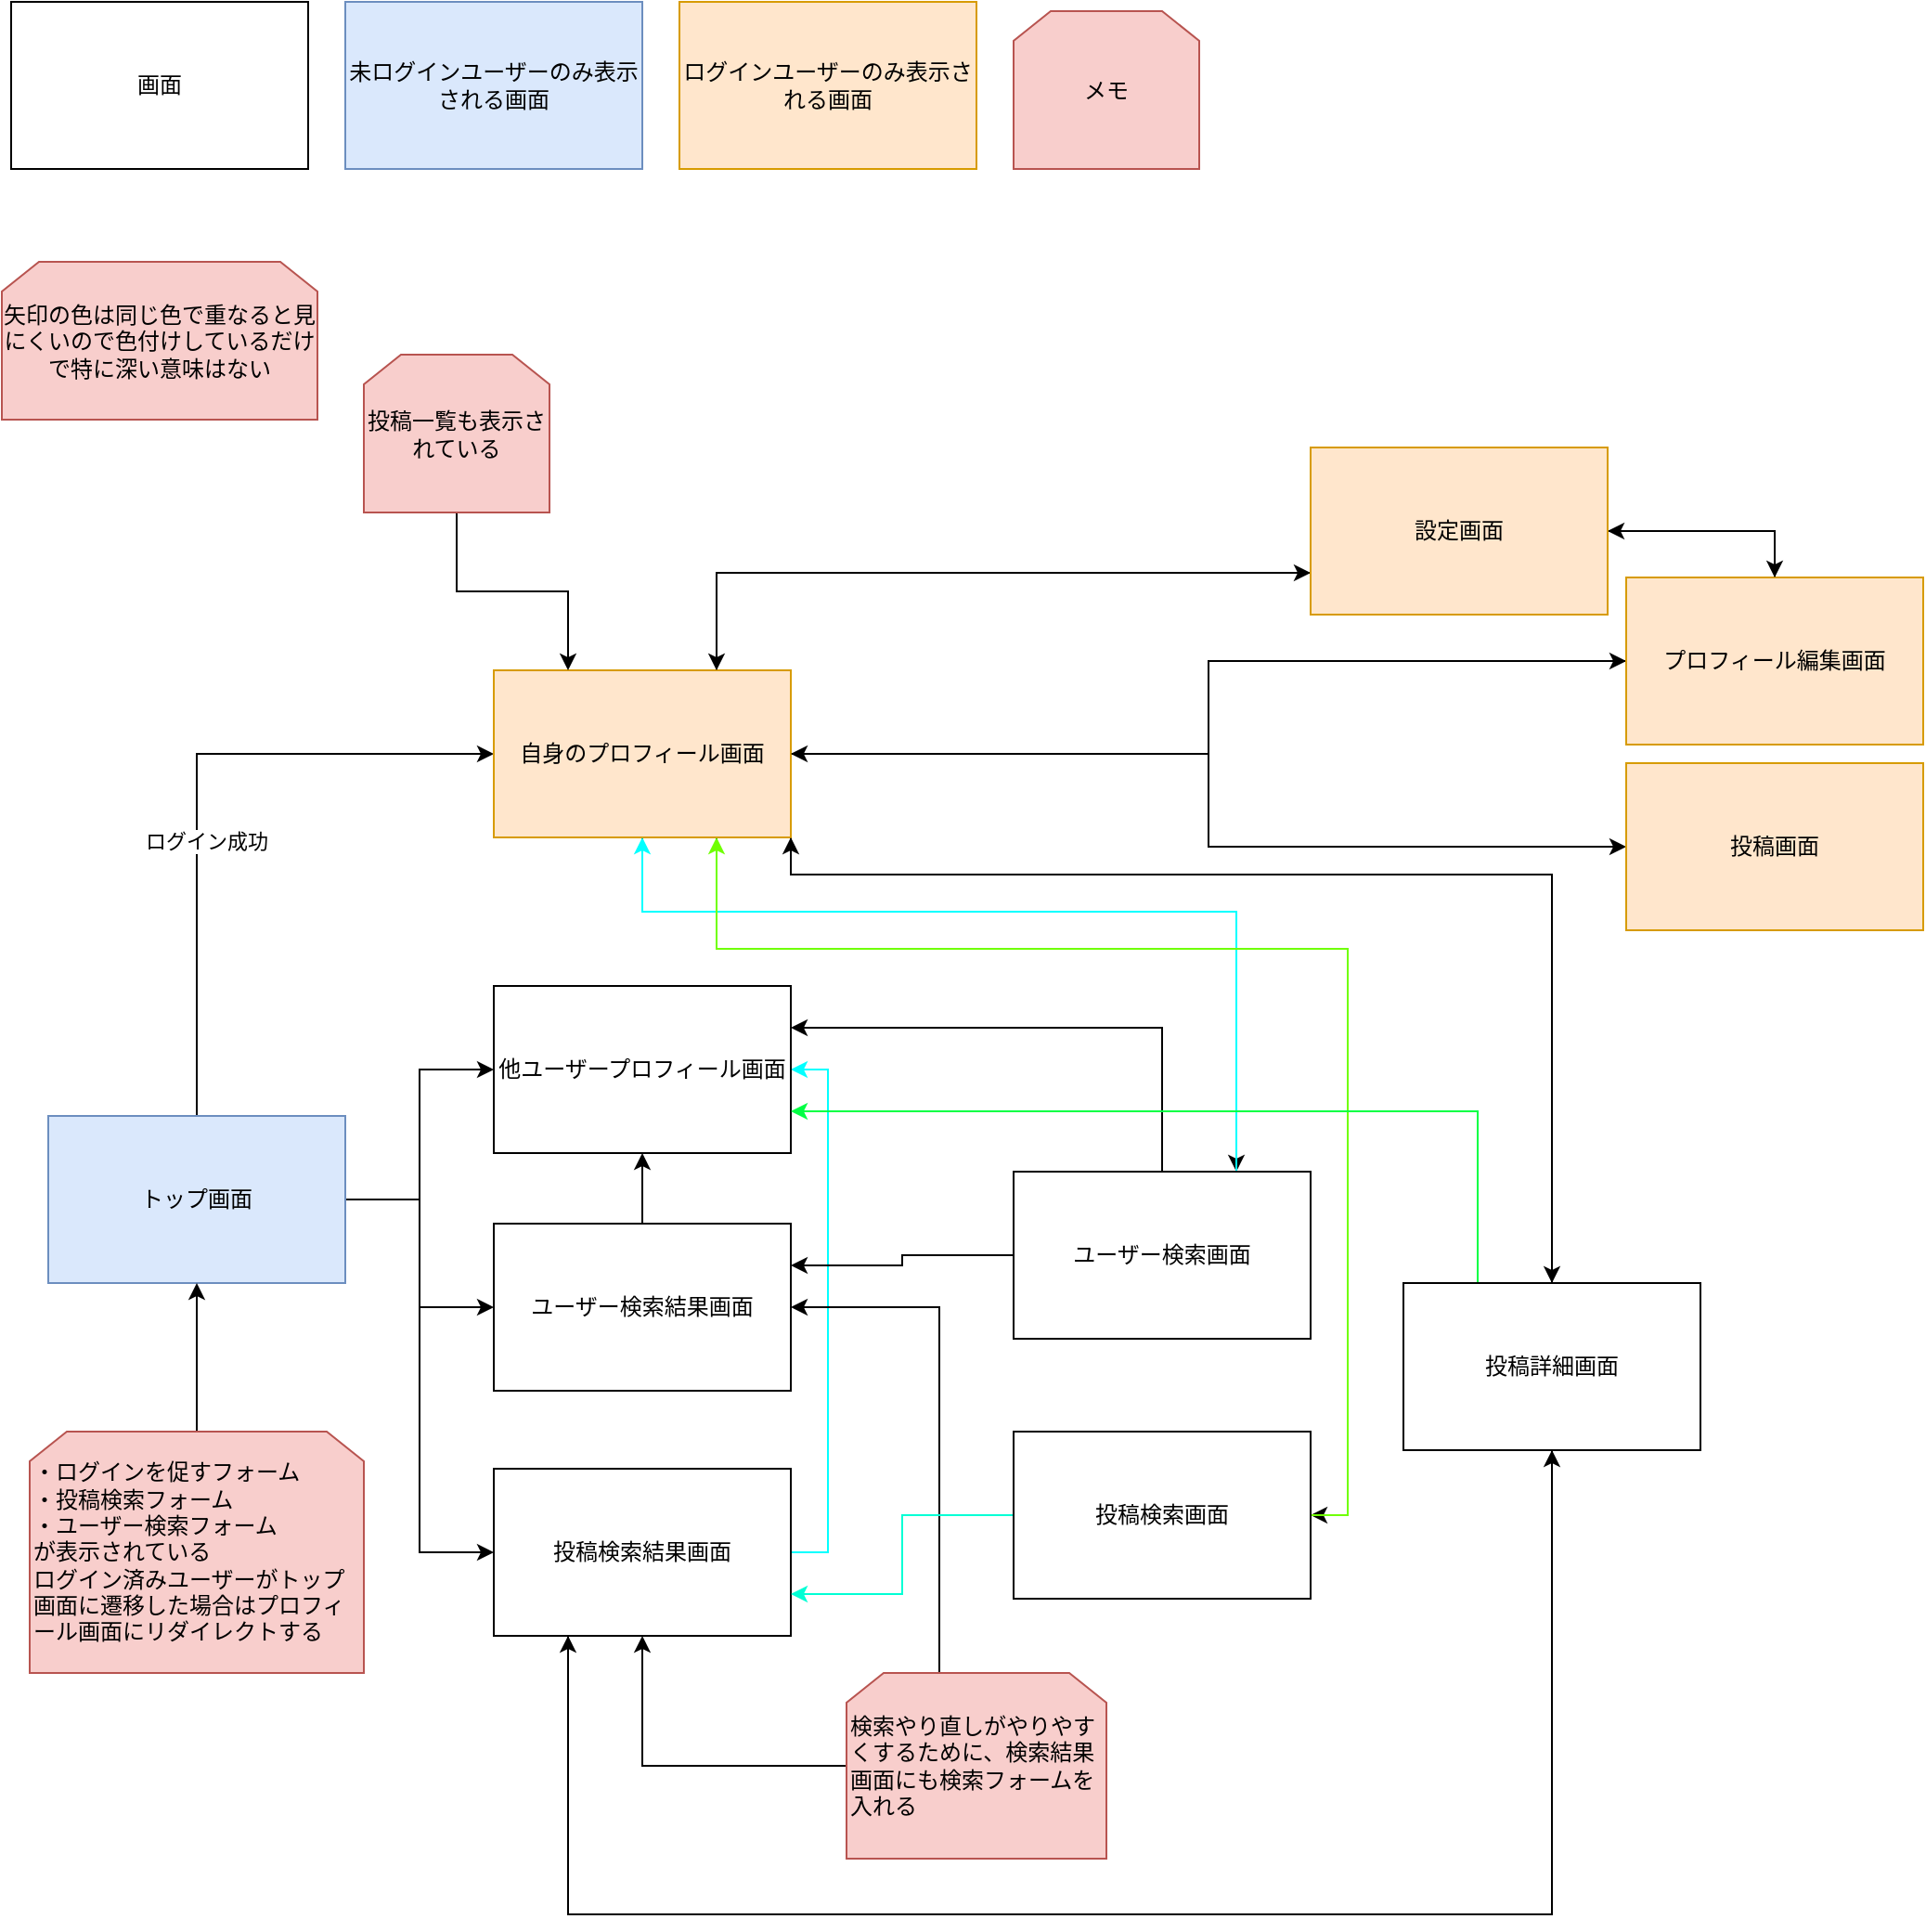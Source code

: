 <mxfile version="14.6.13" type="device"><diagram id="m4KRlE8BoRaxcEl51Xgc" name="Page-1"><mxGraphModel dx="2031" dy="1007" grid="1" gridSize="10" guides="1" tooltips="1" connect="1" arrows="1" fold="1" page="1" pageScale="1" pageWidth="1169" pageHeight="1654" math="0" shadow="0"><root><mxCell id="0"/><mxCell id="1" parent="0"/><mxCell id="jgdL9eGrATMXt2tYk4nu-1" value="画面" style="rounded=0;whiteSpace=wrap;html=1;" vertex="1" parent="1"><mxGeometry x="20" y="10" width="160" height="90" as="geometry"/></mxCell><mxCell id="jgdL9eGrATMXt2tYk4nu-2" value="未ログインユーザーのみ表示される画面" style="rounded=0;whiteSpace=wrap;html=1;fillColor=#dae8fc;strokeColor=#6c8ebf;" vertex="1" parent="1"><mxGeometry x="200" y="10" width="160" height="90" as="geometry"/></mxCell><mxCell id="jgdL9eGrATMXt2tYk4nu-3" value="ログインユーザーのみ表示される画面" style="rounded=0;whiteSpace=wrap;html=1;fillColor=#ffe6cc;strokeColor=#d79b00;" vertex="1" parent="1"><mxGeometry x="380" y="10" width="160" height="90" as="geometry"/></mxCell><mxCell id="jgdL9eGrATMXt2tYk4nu-4" value="メモ" style="shape=loopLimit;whiteSpace=wrap;html=1;fillColor=#f8cecc;strokeColor=#b85450;" vertex="1" parent="1"><mxGeometry x="560" y="15" width="100" height="85" as="geometry"/></mxCell><mxCell id="jgdL9eGrATMXt2tYk4nu-9" style="edgeStyle=orthogonalEdgeStyle;rounded=0;orthogonalLoop=1;jettySize=auto;html=1;entryX=0;entryY=0.5;entryDx=0;entryDy=0;exitX=0.5;exitY=0;exitDx=0;exitDy=0;" edge="1" parent="1" source="jgdL9eGrATMXt2tYk4nu-5" target="jgdL9eGrATMXt2tYk4nu-8"><mxGeometry relative="1" as="geometry"/></mxCell><mxCell id="jgdL9eGrATMXt2tYk4nu-10" value="ログイン成功" style="edgeLabel;html=1;align=center;verticalAlign=middle;resizable=0;points=[];" vertex="1" connectable="0" parent="jgdL9eGrATMXt2tYk4nu-9"><mxGeometry x="-0.166" y="-5" relative="1" as="geometry"><mxPoint as="offset"/></mxGeometry></mxCell><mxCell id="jgdL9eGrATMXt2tYk4nu-14" style="edgeStyle=orthogonalEdgeStyle;rounded=0;orthogonalLoop=1;jettySize=auto;html=1;entryX=0;entryY=0.5;entryDx=0;entryDy=0;exitX=1;exitY=0.5;exitDx=0;exitDy=0;" edge="1" parent="1" source="jgdL9eGrATMXt2tYk4nu-5" target="jgdL9eGrATMXt2tYk4nu-13"><mxGeometry relative="1" as="geometry"/></mxCell><mxCell id="jgdL9eGrATMXt2tYk4nu-15" style="edgeStyle=orthogonalEdgeStyle;rounded=0;orthogonalLoop=1;jettySize=auto;html=1;entryX=0;entryY=0.5;entryDx=0;entryDy=0;" edge="1" parent="1" source="jgdL9eGrATMXt2tYk4nu-5" target="jgdL9eGrATMXt2tYk4nu-11"><mxGeometry relative="1" as="geometry"/></mxCell><mxCell id="jgdL9eGrATMXt2tYk4nu-16" style="edgeStyle=orthogonalEdgeStyle;rounded=0;orthogonalLoop=1;jettySize=auto;html=1;entryX=0;entryY=0.5;entryDx=0;entryDy=0;" edge="1" parent="1" source="jgdL9eGrATMXt2tYk4nu-5" target="jgdL9eGrATMXt2tYk4nu-12"><mxGeometry relative="1" as="geometry"/></mxCell><mxCell id="jgdL9eGrATMXt2tYk4nu-5" value="トップ画面" style="rounded=0;whiteSpace=wrap;html=1;fillColor=#dae8fc;strokeColor=#6c8ebf;" vertex="1" parent="1"><mxGeometry x="40" y="610" width="160" height="90" as="geometry"/></mxCell><mxCell id="jgdL9eGrATMXt2tYk4nu-7" style="edgeStyle=orthogonalEdgeStyle;rounded=0;orthogonalLoop=1;jettySize=auto;html=1;entryX=0.5;entryY=1;entryDx=0;entryDy=0;" edge="1" parent="1" source="jgdL9eGrATMXt2tYk4nu-6" target="jgdL9eGrATMXt2tYk4nu-5"><mxGeometry relative="1" as="geometry"/></mxCell><mxCell id="jgdL9eGrATMXt2tYk4nu-6" value="・ログインを促すフォーム&lt;br&gt;・投稿検索フォーム&lt;br&gt;・ユーザー検索フォーム&lt;br&gt;が表示されている&lt;br&gt;ログイン済みユーザーがトップ画面に遷移した場合はプロフィール画面にリダイレクトする" style="shape=loopLimit;whiteSpace=wrap;html=1;fillColor=#f8cecc;strokeColor=#b85450;align=left;" vertex="1" parent="1"><mxGeometry x="30" y="780" width="180" height="130" as="geometry"/></mxCell><mxCell id="jgdL9eGrATMXt2tYk4nu-20" style="edgeStyle=orthogonalEdgeStyle;rounded=0;orthogonalLoop=1;jettySize=auto;html=1;entryX=0;entryY=0.5;entryDx=0;entryDy=0;" edge="1" parent="1" source="jgdL9eGrATMXt2tYk4nu-8" target="jgdL9eGrATMXt2tYk4nu-19"><mxGeometry relative="1" as="geometry"/></mxCell><mxCell id="jgdL9eGrATMXt2tYk4nu-26" style="edgeStyle=orthogonalEdgeStyle;rounded=0;orthogonalLoop=1;jettySize=auto;html=1;entryX=0;entryY=0.5;entryDx=0;entryDy=0;" edge="1" parent="1" source="jgdL9eGrATMXt2tYk4nu-8" target="jgdL9eGrATMXt2tYk4nu-25"><mxGeometry relative="1" as="geometry"/></mxCell><mxCell id="jgdL9eGrATMXt2tYk4nu-36" style="edgeStyle=orthogonalEdgeStyle;rounded=0;orthogonalLoop=1;jettySize=auto;html=1;entryX=0.75;entryY=0;entryDx=0;entryDy=0;" edge="1" parent="1" source="jgdL9eGrATMXt2tYk4nu-8" target="jgdL9eGrATMXt2tYk4nu-27"><mxGeometry relative="1" as="geometry"><Array as="points"><mxPoint x="360" y="500"/><mxPoint x="680" y="500"/></Array></mxGeometry></mxCell><mxCell id="jgdL9eGrATMXt2tYk4nu-38" style="edgeStyle=orthogonalEdgeStyle;rounded=0;orthogonalLoop=1;jettySize=auto;html=1;exitX=0.75;exitY=1;exitDx=0;exitDy=0;entryX=1;entryY=0.5;entryDx=0;entryDy=0;" edge="1" parent="1" source="jgdL9eGrATMXt2tYk4nu-8" target="jgdL9eGrATMXt2tYk4nu-28"><mxGeometry relative="1" as="geometry"><Array as="points"><mxPoint x="400" y="520"/><mxPoint x="740" y="520"/><mxPoint x="740" y="825"/></Array></mxGeometry></mxCell><mxCell id="jgdL9eGrATMXt2tYk4nu-41" style="edgeStyle=orthogonalEdgeStyle;rounded=0;orthogonalLoop=1;jettySize=auto;html=1;exitX=1;exitY=1;exitDx=0;exitDy=0;" edge="1" parent="1" source="jgdL9eGrATMXt2tYk4nu-8" target="jgdL9eGrATMXt2tYk4nu-40"><mxGeometry relative="1" as="geometry"><Array as="points"><mxPoint x="440" y="480"/><mxPoint x="850" y="480"/></Array></mxGeometry></mxCell><mxCell id="jgdL9eGrATMXt2tYk4nu-47" style="edgeStyle=orthogonalEdgeStyle;rounded=0;orthogonalLoop=1;jettySize=auto;html=1;exitX=0.75;exitY=0;exitDx=0;exitDy=0;entryX=0;entryY=0.75;entryDx=0;entryDy=0;" edge="1" parent="1" source="jgdL9eGrATMXt2tYk4nu-8" target="jgdL9eGrATMXt2tYk4nu-46"><mxGeometry relative="1" as="geometry"/></mxCell><mxCell id="jgdL9eGrATMXt2tYk4nu-8" value="自身のプロフィール画面" style="rounded=0;whiteSpace=wrap;html=1;fillColor=#ffe6cc;strokeColor=#d79b00;" vertex="1" parent="1"><mxGeometry x="280" y="370" width="160" height="90" as="geometry"/></mxCell><mxCell id="jgdL9eGrATMXt2tYk4nu-17" style="edgeStyle=orthogonalEdgeStyle;rounded=0;orthogonalLoop=1;jettySize=auto;html=1;entryX=0.5;entryY=1;entryDx=0;entryDy=0;" edge="1" parent="1" source="jgdL9eGrATMXt2tYk4nu-11" target="jgdL9eGrATMXt2tYk4nu-13"><mxGeometry relative="1" as="geometry"/></mxCell><mxCell id="jgdL9eGrATMXt2tYk4nu-11" value="ユーザー検索結果画面" style="rounded=0;whiteSpace=wrap;html=1;" vertex="1" parent="1"><mxGeometry x="280" y="668" width="160" height="90" as="geometry"/></mxCell><mxCell id="jgdL9eGrATMXt2tYk4nu-18" style="edgeStyle=orthogonalEdgeStyle;rounded=0;orthogonalLoop=1;jettySize=auto;html=1;entryX=1;entryY=0.5;entryDx=0;entryDy=0;strokeColor=#03FFFF;" edge="1" parent="1" source="jgdL9eGrATMXt2tYk4nu-12" target="jgdL9eGrATMXt2tYk4nu-13"><mxGeometry relative="1" as="geometry"><Array as="points"><mxPoint x="460" y="845.0"/><mxPoint x="460" y="585"/></Array></mxGeometry></mxCell><mxCell id="jgdL9eGrATMXt2tYk4nu-43" style="edgeStyle=orthogonalEdgeStyle;rounded=0;orthogonalLoop=1;jettySize=auto;html=1;exitX=0.25;exitY=1;exitDx=0;exitDy=0;" edge="1" parent="1" source="jgdL9eGrATMXt2tYk4nu-12" target="jgdL9eGrATMXt2tYk4nu-40"><mxGeometry relative="1" as="geometry"><Array as="points"><mxPoint x="320" y="1040"/><mxPoint x="850" y="1040"/></Array></mxGeometry></mxCell><mxCell id="jgdL9eGrATMXt2tYk4nu-12" value="投稿検索結果画面" style="rounded=0;whiteSpace=wrap;html=1;" vertex="1" parent="1"><mxGeometry x="280" y="800" width="160" height="90" as="geometry"/></mxCell><mxCell id="jgdL9eGrATMXt2tYk4nu-13" value="他ユーザープロフィール画面" style="rounded=0;whiteSpace=wrap;html=1;" vertex="1" parent="1"><mxGeometry x="280" y="540" width="160" height="90" as="geometry"/></mxCell><mxCell id="jgdL9eGrATMXt2tYk4nu-21" style="edgeStyle=orthogonalEdgeStyle;rounded=0;orthogonalLoop=1;jettySize=auto;html=1;entryX=1;entryY=0.5;entryDx=0;entryDy=0;" edge="1" parent="1" source="jgdL9eGrATMXt2tYk4nu-19" target="jgdL9eGrATMXt2tYk4nu-8"><mxGeometry relative="1" as="geometry"/></mxCell><mxCell id="jgdL9eGrATMXt2tYk4nu-52" style="edgeStyle=orthogonalEdgeStyle;rounded=0;orthogonalLoop=1;jettySize=auto;html=1;exitX=0.5;exitY=0;exitDx=0;exitDy=0;entryX=1;entryY=0.5;entryDx=0;entryDy=0;" edge="1" parent="1" source="jgdL9eGrATMXt2tYk4nu-19" target="jgdL9eGrATMXt2tYk4nu-46"><mxGeometry relative="1" as="geometry"><mxPoint x="900.0" y="290" as="targetPoint"/></mxGeometry></mxCell><mxCell id="jgdL9eGrATMXt2tYk4nu-19" value="プロフィール編集画面" style="rounded=0;whiteSpace=wrap;html=1;fillColor=#ffe6cc;strokeColor=#d79b00;" vertex="1" parent="1"><mxGeometry x="890" y="320" width="160" height="90" as="geometry"/></mxCell><mxCell id="jgdL9eGrATMXt2tYk4nu-23" style="edgeStyle=orthogonalEdgeStyle;rounded=0;orthogonalLoop=1;jettySize=auto;html=1;entryX=1;entryY=0.5;entryDx=0;entryDy=0;" edge="1" parent="1" source="jgdL9eGrATMXt2tYk4nu-22" target="jgdL9eGrATMXt2tYk4nu-11"><mxGeometry relative="1" as="geometry"><Array as="points"><mxPoint x="520" y="713"/></Array></mxGeometry></mxCell><mxCell id="jgdL9eGrATMXt2tYk4nu-24" style="edgeStyle=orthogonalEdgeStyle;rounded=0;orthogonalLoop=1;jettySize=auto;html=1;entryX=0.5;entryY=1;entryDx=0;entryDy=0;" edge="1" parent="1" source="jgdL9eGrATMXt2tYk4nu-22" target="jgdL9eGrATMXt2tYk4nu-12"><mxGeometry relative="1" as="geometry"><mxPoint x="360" y="900.0" as="targetPoint"/></mxGeometry></mxCell><mxCell id="jgdL9eGrATMXt2tYk4nu-22" value="検索やり直しがやりやすくするために、検索結果画面にも検索フォームを入れる" style="shape=loopLimit;whiteSpace=wrap;html=1;fillColor=#f8cecc;strokeColor=#b85450;align=left;" vertex="1" parent="1"><mxGeometry x="470" y="910" width="140" height="100" as="geometry"/></mxCell><mxCell id="jgdL9eGrATMXt2tYk4nu-25" value="投稿画面" style="rounded=0;whiteSpace=wrap;html=1;fillColor=#ffe6cc;strokeColor=#d79b00;" vertex="1" parent="1"><mxGeometry x="890" y="420" width="160" height="90" as="geometry"/></mxCell><mxCell id="jgdL9eGrATMXt2tYk4nu-32" style="edgeStyle=orthogonalEdgeStyle;rounded=0;orthogonalLoop=1;jettySize=auto;html=1;entryX=1;entryY=0.25;entryDx=0;entryDy=0;" edge="1" parent="1" source="jgdL9eGrATMXt2tYk4nu-27" target="jgdL9eGrATMXt2tYk4nu-13"><mxGeometry relative="1" as="geometry"><Array as="points"><mxPoint x="640" y="563"/></Array></mxGeometry></mxCell><mxCell id="jgdL9eGrATMXt2tYk4nu-33" style="edgeStyle=orthogonalEdgeStyle;rounded=0;orthogonalLoop=1;jettySize=auto;html=1;entryX=1;entryY=0.25;entryDx=0;entryDy=0;" edge="1" parent="1" source="jgdL9eGrATMXt2tYk4nu-27" target="jgdL9eGrATMXt2tYk4nu-11"><mxGeometry relative="1" as="geometry"/></mxCell><mxCell id="jgdL9eGrATMXt2tYk4nu-37" style="edgeStyle=orthogonalEdgeStyle;rounded=0;orthogonalLoop=1;jettySize=auto;html=1;exitX=0.75;exitY=0;exitDx=0;exitDy=0;strokeColor=#00FFFF;" edge="1" parent="1" source="jgdL9eGrATMXt2tYk4nu-27" target="jgdL9eGrATMXt2tYk4nu-8"><mxGeometry relative="1" as="geometry"><Array as="points"><mxPoint x="680" y="500"/><mxPoint x="360" y="500"/></Array></mxGeometry></mxCell><mxCell id="jgdL9eGrATMXt2tYk4nu-27" value="ユーザー検索画面" style="rounded=0;whiteSpace=wrap;html=1;" vertex="1" parent="1"><mxGeometry x="560" y="640" width="160" height="90" as="geometry"/></mxCell><mxCell id="jgdL9eGrATMXt2tYk4nu-29" style="edgeStyle=orthogonalEdgeStyle;rounded=0;orthogonalLoop=1;jettySize=auto;html=1;entryX=1;entryY=0.75;entryDx=0;entryDy=0;strokeColor=#00FFD5;" edge="1" parent="1" source="jgdL9eGrATMXt2tYk4nu-28" target="jgdL9eGrATMXt2tYk4nu-12"><mxGeometry relative="1" as="geometry"/></mxCell><mxCell id="jgdL9eGrATMXt2tYk4nu-39" style="edgeStyle=orthogonalEdgeStyle;rounded=0;orthogonalLoop=1;jettySize=auto;html=1;entryX=0.75;entryY=1;entryDx=0;entryDy=0;strokeColor=#70FF03;" edge="1" parent="1" source="jgdL9eGrATMXt2tYk4nu-28" target="jgdL9eGrATMXt2tYk4nu-8"><mxGeometry relative="1" as="geometry"><Array as="points"><mxPoint x="740" y="825"/><mxPoint x="740" y="520"/><mxPoint x="400" y="520"/></Array></mxGeometry></mxCell><mxCell id="jgdL9eGrATMXt2tYk4nu-28" value="投稿検索画面" style="rounded=0;whiteSpace=wrap;html=1;" vertex="1" parent="1"><mxGeometry x="560" y="780" width="160" height="90" as="geometry"/></mxCell><mxCell id="jgdL9eGrATMXt2tYk4nu-42" style="edgeStyle=orthogonalEdgeStyle;rounded=0;orthogonalLoop=1;jettySize=auto;html=1;entryX=1;entryY=1;entryDx=0;entryDy=0;" edge="1" parent="1" source="jgdL9eGrATMXt2tYk4nu-40" target="jgdL9eGrATMXt2tYk4nu-8"><mxGeometry relative="1" as="geometry"><Array as="points"><mxPoint x="850" y="480"/><mxPoint x="440" y="480"/></Array></mxGeometry></mxCell><mxCell id="jgdL9eGrATMXt2tYk4nu-44" style="edgeStyle=orthogonalEdgeStyle;rounded=0;orthogonalLoop=1;jettySize=auto;html=1;entryX=0.25;entryY=1;entryDx=0;entryDy=0;" edge="1" parent="1" source="jgdL9eGrATMXt2tYk4nu-40" target="jgdL9eGrATMXt2tYk4nu-12"><mxGeometry relative="1" as="geometry"><Array as="points"><mxPoint x="850" y="1040"/><mxPoint x="320" y="1040"/></Array></mxGeometry></mxCell><mxCell id="jgdL9eGrATMXt2tYk4nu-45" style="edgeStyle=orthogonalEdgeStyle;rounded=0;orthogonalLoop=1;jettySize=auto;html=1;exitX=0.25;exitY=0;exitDx=0;exitDy=0;entryX=1;entryY=0.75;entryDx=0;entryDy=0;strokeColor=#00FF44;" edge="1" parent="1" source="jgdL9eGrATMXt2tYk4nu-40" target="jgdL9eGrATMXt2tYk4nu-13"><mxGeometry relative="1" as="geometry"/></mxCell><mxCell id="jgdL9eGrATMXt2tYk4nu-40" value="投稿詳細画面" style="rounded=0;whiteSpace=wrap;html=1;" vertex="1" parent="1"><mxGeometry x="770" y="700" width="160" height="90" as="geometry"/></mxCell><mxCell id="jgdL9eGrATMXt2tYk4nu-48" style="edgeStyle=orthogonalEdgeStyle;rounded=0;orthogonalLoop=1;jettySize=auto;html=1;exitX=0;exitY=0.75;exitDx=0;exitDy=0;entryX=0.75;entryY=0;entryDx=0;entryDy=0;" edge="1" parent="1" source="jgdL9eGrATMXt2tYk4nu-46" target="jgdL9eGrATMXt2tYk4nu-8"><mxGeometry relative="1" as="geometry"><mxPoint x="400" y="360" as="targetPoint"/></mxGeometry></mxCell><mxCell id="jgdL9eGrATMXt2tYk4nu-49" style="edgeStyle=orthogonalEdgeStyle;rounded=0;orthogonalLoop=1;jettySize=auto;html=1;entryX=0.5;entryY=0;entryDx=0;entryDy=0;" edge="1" parent="1" source="jgdL9eGrATMXt2tYk4nu-46" target="jgdL9eGrATMXt2tYk4nu-19"><mxGeometry relative="1" as="geometry"/></mxCell><mxCell id="jgdL9eGrATMXt2tYk4nu-46" value="設定画面" style="rounded=0;whiteSpace=wrap;html=1;fillColor=#ffe6cc;strokeColor=#d79b00;" vertex="1" parent="1"><mxGeometry x="720" y="250" width="160" height="90" as="geometry"/></mxCell><mxCell id="jgdL9eGrATMXt2tYk4nu-54" style="edgeStyle=orthogonalEdgeStyle;rounded=0;orthogonalLoop=1;jettySize=auto;html=1;entryX=0.25;entryY=0;entryDx=0;entryDy=0;" edge="1" parent="1" source="jgdL9eGrATMXt2tYk4nu-53" target="jgdL9eGrATMXt2tYk4nu-8"><mxGeometry relative="1" as="geometry"/></mxCell><mxCell id="jgdL9eGrATMXt2tYk4nu-53" value="投稿一覧も表示されている" style="shape=loopLimit;whiteSpace=wrap;html=1;fillColor=#f8cecc;strokeColor=#b85450;" vertex="1" parent="1"><mxGeometry x="210" y="200" width="100" height="85" as="geometry"/></mxCell><mxCell id="jgdL9eGrATMXt2tYk4nu-55" value="矢印の色は同じ色で重なると見にくいので色付けしているだけで特に深い意味はない" style="shape=loopLimit;whiteSpace=wrap;html=1;fillColor=#f8cecc;strokeColor=#b85450;" vertex="1" parent="1"><mxGeometry x="15" y="150" width="170" height="85" as="geometry"/></mxCell></root></mxGraphModel></diagram></mxfile>